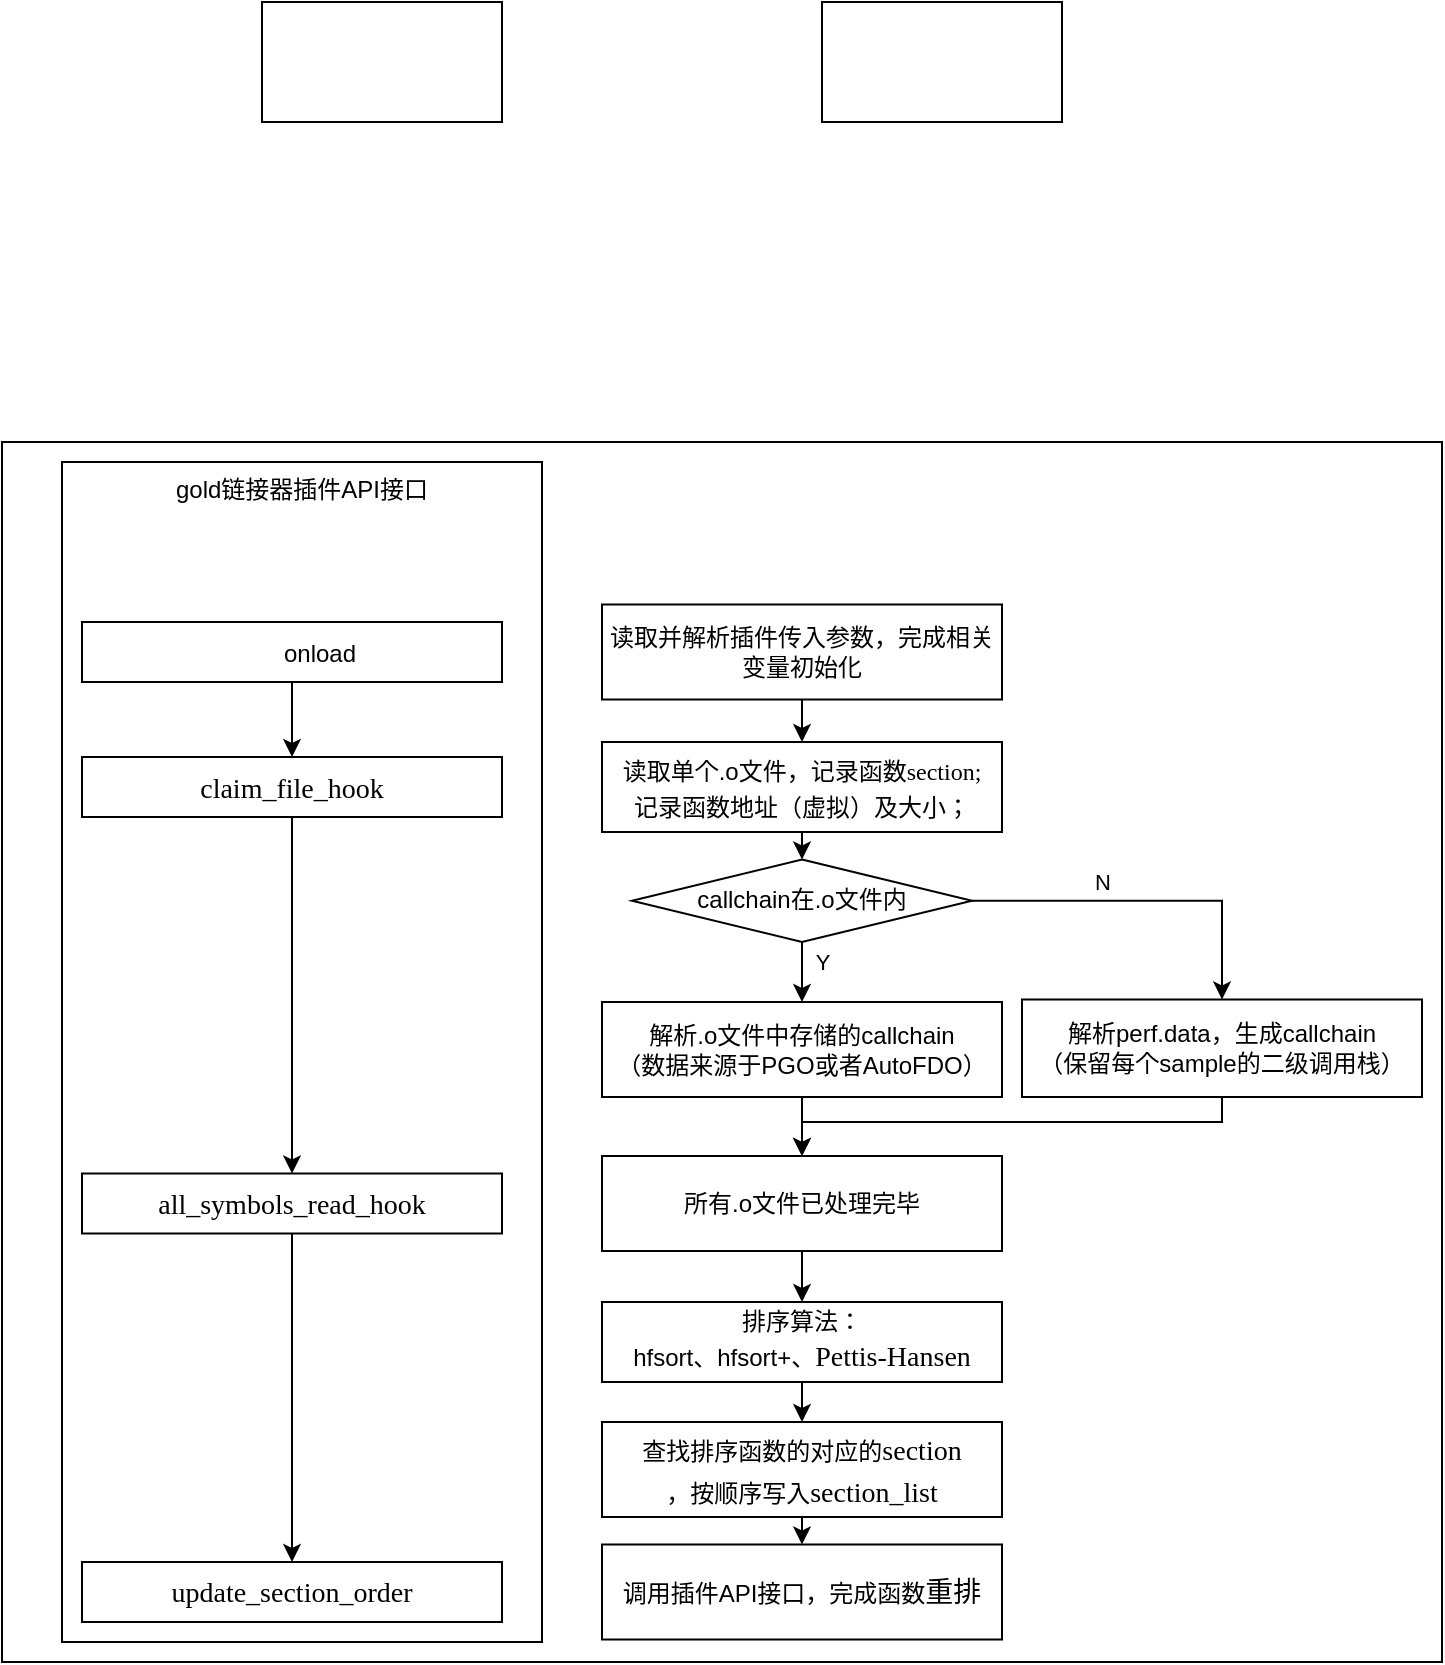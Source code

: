 <mxfile version="14.2.4" type="github">
  <diagram id="C5RBs43oDa-KdzZeNtuy" name="Page-1">
    <mxGraphModel dx="1422" dy="1931" grid="1" gridSize="10" guides="1" tooltips="1" connect="1" arrows="1" fold="1" page="1" pageScale="1" pageWidth="827" pageHeight="1169" math="0" shadow="0">
      <root>
        <mxCell id="WIyWlLk6GJQsqaUBKTNV-0" />
        <mxCell id="WIyWlLk6GJQsqaUBKTNV-1" parent="WIyWlLk6GJQsqaUBKTNV-0" />
        <mxCell id="ErYdBKpMSOjXuHRG2v-B-8" value="" style="rounded=0;whiteSpace=wrap;html=1;align=center;" vertex="1" parent="WIyWlLk6GJQsqaUBKTNV-1">
          <mxGeometry x="40" y="180" width="720" height="610" as="geometry" />
        </mxCell>
        <mxCell id="ErYdBKpMSOjXuHRG2v-B-1" value="" style="rounded=0;whiteSpace=wrap;html=1;align=center;" vertex="1" parent="WIyWlLk6GJQsqaUBKTNV-1">
          <mxGeometry x="170" y="-40" width="120" height="60" as="geometry" />
        </mxCell>
        <mxCell id="ErYdBKpMSOjXuHRG2v-B-2" value="" style="rounded=0;whiteSpace=wrap;html=1;align=center;" vertex="1" parent="WIyWlLk6GJQsqaUBKTNV-1">
          <mxGeometry x="450" y="-40" width="120" height="60" as="geometry" />
        </mxCell>
        <mxCell id="ErYdBKpMSOjXuHRG2v-B-22" style="edgeStyle=orthogonalEdgeStyle;rounded=0;orthogonalLoop=1;jettySize=auto;html=1;exitX=0.5;exitY=1;exitDx=0;exitDy=0;entryX=0.5;entryY=0;entryDx=0;entryDy=0;" edge="1" parent="WIyWlLk6GJQsqaUBKTNV-1" source="ErYdBKpMSOjXuHRG2v-B-3" target="ErYdBKpMSOjXuHRG2v-B-7">
          <mxGeometry relative="1" as="geometry" />
        </mxCell>
        <mxCell id="ErYdBKpMSOjXuHRG2v-B-3" value="排序算法：&lt;br&gt;hfsort、hfsort+、&lt;span lang=&quot;EN-US&quot; style=&quot;font-size: 10.5pt ; line-height: 150% ; font-family: &amp;#34;times new roman&amp;#34; , serif&quot;&gt;Pettis-Hansen&lt;/span&gt;" style="rounded=0;whiteSpace=wrap;html=1;align=center;" vertex="1" parent="WIyWlLk6GJQsqaUBKTNV-1">
          <mxGeometry x="340" y="610" width="200" height="40" as="geometry" />
        </mxCell>
        <mxCell id="ErYdBKpMSOjXuHRG2v-B-35" value="Y" style="edgeStyle=orthogonalEdgeStyle;rounded=0;orthogonalLoop=1;jettySize=auto;html=1;exitX=0.5;exitY=1;exitDx=0;exitDy=0;entryX=0.5;entryY=0;entryDx=0;entryDy=0;" edge="1" parent="WIyWlLk6GJQsqaUBKTNV-1" source="ErYdBKpMSOjXuHRG2v-B-4" target="ErYdBKpMSOjXuHRG2v-B-30">
          <mxGeometry x="-0.333" y="10" relative="1" as="geometry">
            <mxPoint as="offset" />
          </mxGeometry>
        </mxCell>
        <mxCell id="ErYdBKpMSOjXuHRG2v-B-38" value="N" style="edgeStyle=orthogonalEdgeStyle;rounded=0;orthogonalLoop=1;jettySize=auto;html=1;exitX=1;exitY=0.5;exitDx=0;exitDy=0;entryX=0.5;entryY=0;entryDx=0;entryDy=0;" edge="1" parent="WIyWlLk6GJQsqaUBKTNV-1" source="ErYdBKpMSOjXuHRG2v-B-4" target="ErYdBKpMSOjXuHRG2v-B-18">
          <mxGeometry x="-0.254" y="9" relative="1" as="geometry">
            <mxPoint as="offset" />
          </mxGeometry>
        </mxCell>
        <mxCell id="ErYdBKpMSOjXuHRG2v-B-4" value="callchain在.o文件内" style="rhombus;whiteSpace=wrap;html=1;align=center;" vertex="1" parent="WIyWlLk6GJQsqaUBKTNV-1">
          <mxGeometry x="355" y="388.75" width="170" height="41.25" as="geometry" />
        </mxCell>
        <mxCell id="ErYdBKpMSOjXuHRG2v-B-34" style="edgeStyle=orthogonalEdgeStyle;rounded=0;orthogonalLoop=1;jettySize=auto;html=1;exitX=0.5;exitY=1;exitDx=0;exitDy=0;entryX=0.5;entryY=0;entryDx=0;entryDy=0;" edge="1" parent="WIyWlLk6GJQsqaUBKTNV-1" source="ErYdBKpMSOjXuHRG2v-B-5" target="ErYdBKpMSOjXuHRG2v-B-4">
          <mxGeometry relative="1" as="geometry" />
        </mxCell>
        <mxCell id="ErYdBKpMSOjXuHRG2v-B-5" value="&lt;font style=&quot;font-size: 12px&quot;&gt;读取单个.o文件，记录函数&lt;/font&gt;&lt;span lang=&quot;EN-US&quot; style=&quot;line-height: 150%&quot;&gt;&lt;font style=&quot;font-size: 12px&quot;&gt;&lt;font face=&quot;times new roman, serif&quot;&gt;section;&lt;/font&gt;&lt;br&gt;记录函数地址（虚拟）及大小；&lt;/font&gt;&lt;br&gt;&lt;/span&gt;" style="rounded=0;whiteSpace=wrap;html=1;align=center;" vertex="1" parent="WIyWlLk6GJQsqaUBKTNV-1">
          <mxGeometry x="340" y="330" width="200" height="45" as="geometry" />
        </mxCell>
        <mxCell id="ErYdBKpMSOjXuHRG2v-B-21" style="edgeStyle=orthogonalEdgeStyle;rounded=0;orthogonalLoop=1;jettySize=auto;html=1;exitX=0.5;exitY=1;exitDx=0;exitDy=0;entryX=0.5;entryY=0;entryDx=0;entryDy=0;" edge="1" parent="WIyWlLk6GJQsqaUBKTNV-1" source="ErYdBKpMSOjXuHRG2v-B-6" target="ErYdBKpMSOjXuHRG2v-B-3">
          <mxGeometry relative="1" as="geometry" />
        </mxCell>
        <mxCell id="ErYdBKpMSOjXuHRG2v-B-6" value="所有.o文件已处理完毕" style="rounded=0;whiteSpace=wrap;html=1;align=center;" vertex="1" parent="WIyWlLk6GJQsqaUBKTNV-1">
          <mxGeometry x="340" y="537" width="200" height="47.5" as="geometry" />
        </mxCell>
        <mxCell id="ErYdBKpMSOjXuHRG2v-B-37" style="edgeStyle=orthogonalEdgeStyle;rounded=0;orthogonalLoop=1;jettySize=auto;html=1;exitX=0.5;exitY=1;exitDx=0;exitDy=0;entryX=0.5;entryY=0;entryDx=0;entryDy=0;" edge="1" parent="WIyWlLk6GJQsqaUBKTNV-1" source="ErYdBKpMSOjXuHRG2v-B-7" target="ErYdBKpMSOjXuHRG2v-B-24">
          <mxGeometry relative="1" as="geometry" />
        </mxCell>
        <mxCell id="ErYdBKpMSOjXuHRG2v-B-7" value="查找排序函数的对应的&lt;span lang=&quot;EN-US&quot; style=&quot;font-size: 10.5pt ; line-height: 150% ; font-family: &amp;#34;times new roman&amp;#34; , serif&quot;&gt;section&lt;/span&gt;&lt;br&gt;，按顺序写入&lt;span lang=&quot;EN-US&quot; style=&quot;font-size: 10.5pt ; line-height: 150% ; font-family: &amp;#34;times new roman&amp;#34; , serif&quot;&gt;section_list&lt;/span&gt;" style="rounded=0;whiteSpace=wrap;html=1;align=center;" vertex="1" parent="WIyWlLk6GJQsqaUBKTNV-1">
          <mxGeometry x="340" y="670" width="200" height="47.5" as="geometry" />
        </mxCell>
        <mxCell id="ErYdBKpMSOjXuHRG2v-B-11" value="gold链接器插件API接口" style="rounded=0;whiteSpace=wrap;html=1;align=center;verticalAlign=top;" vertex="1" parent="WIyWlLk6GJQsqaUBKTNV-1">
          <mxGeometry x="70" y="190" width="240" height="590" as="geometry" />
        </mxCell>
        <mxCell id="ErYdBKpMSOjXuHRG2v-B-41" style="edgeStyle=orthogonalEdgeStyle;rounded=0;orthogonalLoop=1;jettySize=auto;html=1;exitX=0.5;exitY=1;exitDx=0;exitDy=0;entryX=0.5;entryY=0;entryDx=0;entryDy=0;" edge="1" parent="WIyWlLk6GJQsqaUBKTNV-1" source="ErYdBKpMSOjXuHRG2v-B-12" target="ErYdBKpMSOjXuHRG2v-B-13">
          <mxGeometry relative="1" as="geometry" />
        </mxCell>
        <mxCell id="ErYdBKpMSOjXuHRG2v-B-12" value="&lt;p class=&quot;MsoNormal&quot; style=&quot;text-indent: 21.0pt ; line-height: normal&quot;&gt;&lt;span style=&quot;text-indent: 21pt&quot;&gt;onload&lt;/span&gt;&lt;br&gt;&lt;/p&gt;" style="rounded=0;whiteSpace=wrap;html=1;align=center;" vertex="1" parent="WIyWlLk6GJQsqaUBKTNV-1">
          <mxGeometry x="80" y="270" width="210" height="30" as="geometry" />
        </mxCell>
        <mxCell id="ErYdBKpMSOjXuHRG2v-B-42" style="edgeStyle=orthogonalEdgeStyle;rounded=0;orthogonalLoop=1;jettySize=auto;html=1;exitX=0.5;exitY=1;exitDx=0;exitDy=0;entryX=0.5;entryY=0;entryDx=0;entryDy=0;" edge="1" parent="WIyWlLk6GJQsqaUBKTNV-1" source="ErYdBKpMSOjXuHRG2v-B-13" target="ErYdBKpMSOjXuHRG2v-B-14">
          <mxGeometry relative="1" as="geometry" />
        </mxCell>
        <mxCell id="ErYdBKpMSOjXuHRG2v-B-13" value="&lt;span lang=&quot;EN-US&quot; style=&quot;font-size: 10.5pt ; line-height: 150% ; font-family: &amp;#34;times new roman&amp;#34; , serif&quot;&gt;claim_file_hook&lt;/span&gt;" style="rounded=0;whiteSpace=wrap;html=1;align=center;" vertex="1" parent="WIyWlLk6GJQsqaUBKTNV-1">
          <mxGeometry x="80" y="337.5" width="210" height="30" as="geometry" />
        </mxCell>
        <mxCell id="ErYdBKpMSOjXuHRG2v-B-43" style="edgeStyle=orthogonalEdgeStyle;rounded=0;orthogonalLoop=1;jettySize=auto;html=1;exitX=0.5;exitY=1;exitDx=0;exitDy=0;entryX=0.5;entryY=0;entryDx=0;entryDy=0;" edge="1" parent="WIyWlLk6GJQsqaUBKTNV-1" source="ErYdBKpMSOjXuHRG2v-B-14" target="ErYdBKpMSOjXuHRG2v-B-15">
          <mxGeometry relative="1" as="geometry" />
        </mxCell>
        <mxCell id="ErYdBKpMSOjXuHRG2v-B-14" value="&lt;span lang=&quot;EN-US&quot; style=&quot;font-size: 10.5pt ; line-height: 150% ; font-family: &amp;#34;times new roman&amp;#34; , serif&quot;&gt;all_symbols_read_hook&lt;/span&gt;" style="rounded=0;whiteSpace=wrap;html=1;align=center;" vertex="1" parent="WIyWlLk6GJQsqaUBKTNV-1">
          <mxGeometry x="80" y="545.75" width="210" height="30" as="geometry" />
        </mxCell>
        <mxCell id="ErYdBKpMSOjXuHRG2v-B-15" value="&lt;span lang=&quot;EN-US&quot; style=&quot;font-size: 10.5pt ; line-height: 150% ; font-family: &amp;#34;times new roman&amp;#34; , serif&quot;&gt;update_section_order&lt;/span&gt;" style="rounded=0;whiteSpace=wrap;html=1;align=center;" vertex="1" parent="WIyWlLk6GJQsqaUBKTNV-1">
          <mxGeometry x="80" y="740" width="210" height="30" as="geometry" />
        </mxCell>
        <mxCell id="ErYdBKpMSOjXuHRG2v-B-39" style="edgeStyle=orthogonalEdgeStyle;rounded=0;orthogonalLoop=1;jettySize=auto;html=1;exitX=0.5;exitY=1;exitDx=0;exitDy=0;entryX=0.5;entryY=0;entryDx=0;entryDy=0;" edge="1" parent="WIyWlLk6GJQsqaUBKTNV-1" source="ErYdBKpMSOjXuHRG2v-B-18" target="ErYdBKpMSOjXuHRG2v-B-6">
          <mxGeometry relative="1" as="geometry">
            <Array as="points">
              <mxPoint x="650" y="520" />
              <mxPoint x="440" y="520" />
            </Array>
          </mxGeometry>
        </mxCell>
        <mxCell id="ErYdBKpMSOjXuHRG2v-B-18" value="解析perf.data，生成callchain&lt;br&gt;（保留每个sample的二级调用栈）" style="rounded=0;whiteSpace=wrap;html=1;align=center;" vertex="1" parent="WIyWlLk6GJQsqaUBKTNV-1">
          <mxGeometry x="550" y="458.75" width="200" height="48.75" as="geometry" />
        </mxCell>
        <mxCell id="ErYdBKpMSOjXuHRG2v-B-24" value="&lt;span lang=&quot;EN-US&quot; style=&quot;line-height: 150%&quot;&gt;调用插件API接口，完成函数&lt;/span&gt;&lt;span style=&quot;font-family: &amp;#34;times new roman&amp;#34; , serif ; font-size: 14px&quot;&gt;重排&lt;/span&gt;" style="rounded=0;whiteSpace=wrap;html=1;align=center;" vertex="1" parent="WIyWlLk6GJQsqaUBKTNV-1">
          <mxGeometry x="340" y="731.25" width="200" height="47.5" as="geometry" />
        </mxCell>
        <mxCell id="ErYdBKpMSOjXuHRG2v-B-33" style="edgeStyle=orthogonalEdgeStyle;rounded=0;orthogonalLoop=1;jettySize=auto;html=1;exitX=0.5;exitY=1;exitDx=0;exitDy=0;entryX=0.5;entryY=0;entryDx=0;entryDy=0;" edge="1" parent="WIyWlLk6GJQsqaUBKTNV-1" source="ErYdBKpMSOjXuHRG2v-B-28" target="ErYdBKpMSOjXuHRG2v-B-5">
          <mxGeometry relative="1" as="geometry" />
        </mxCell>
        <mxCell id="ErYdBKpMSOjXuHRG2v-B-28" value="读取并解析插件传入参数，完成相关变量初始化" style="rounded=0;whiteSpace=wrap;html=1;align=center;" vertex="1" parent="WIyWlLk6GJQsqaUBKTNV-1">
          <mxGeometry x="340" y="261.25" width="200" height="47.5" as="geometry" />
        </mxCell>
        <mxCell id="ErYdBKpMSOjXuHRG2v-B-36" style="edgeStyle=orthogonalEdgeStyle;rounded=0;orthogonalLoop=1;jettySize=auto;html=1;exitX=0.5;exitY=1;exitDx=0;exitDy=0;entryX=0.5;entryY=0;entryDx=0;entryDy=0;" edge="1" parent="WIyWlLk6GJQsqaUBKTNV-1" source="ErYdBKpMSOjXuHRG2v-B-30" target="ErYdBKpMSOjXuHRG2v-B-6">
          <mxGeometry relative="1" as="geometry" />
        </mxCell>
        <mxCell id="ErYdBKpMSOjXuHRG2v-B-30" value="解析.o文件中存储的callchain&lt;br&gt;（数据来源于PGO或者AutoFDO）" style="rounded=0;whiteSpace=wrap;html=1;align=center;" vertex="1" parent="WIyWlLk6GJQsqaUBKTNV-1">
          <mxGeometry x="340" y="460" width="200" height="47.5" as="geometry" />
        </mxCell>
        <mxCell id="ErYdBKpMSOjXuHRG2v-B-40" style="edgeStyle=orthogonalEdgeStyle;rounded=0;orthogonalLoop=1;jettySize=auto;html=1;exitX=0.5;exitY=1;exitDx=0;exitDy=0;" edge="1" parent="WIyWlLk6GJQsqaUBKTNV-1" source="ErYdBKpMSOjXuHRG2v-B-4" target="ErYdBKpMSOjXuHRG2v-B-4">
          <mxGeometry relative="1" as="geometry" />
        </mxCell>
      </root>
    </mxGraphModel>
  </diagram>
</mxfile>
